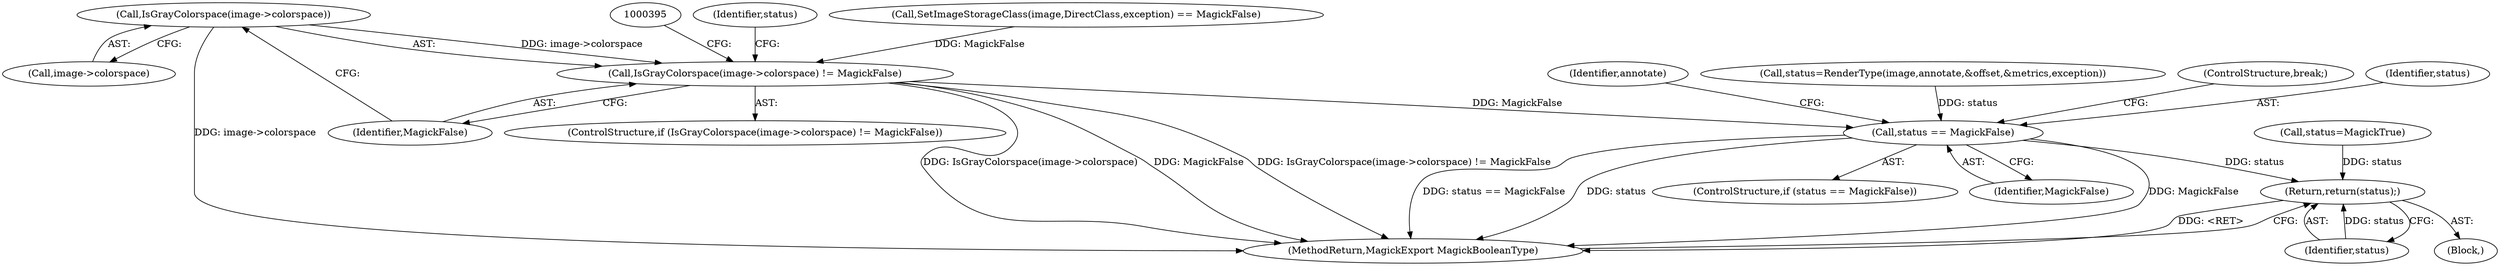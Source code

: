 digraph "0_ImageMagick6_7c2c5ba5b8e3a0b2b82f56c71dfab74ed4006df7@pointer" {
"1000389" [label="(Call,IsGrayColorspace(image->colorspace))"];
"1000388" [label="(Call,IsGrayColorspace(image->colorspace) != MagickFalse)"];
"1001993" [label="(Call,status == MagickFalse)"];
"1002059" [label="(Return,return(status);)"];
"1000108" [label="(Block,)"];
"1000389" [label="(Call,IsGrayColorspace(image->colorspace))"];
"1000387" [label="(ControlStructure,if (IsGrayColorspace(image->colorspace) != MagickFalse))"];
"1000388" [label="(Call,IsGrayColorspace(image->colorspace) != MagickFalse)"];
"1002000" [label="(Identifier,annotate)"];
"1000401" [label="(Identifier,status)"];
"1002061" [label="(MethodReturn,MagickExport MagickBooleanType)"];
"1001993" [label="(Call,status == MagickFalse)"];
"1000393" [label="(Identifier,MagickFalse)"];
"1001982" [label="(Call,status=RenderType(image,annotate,&offset,&metrics,exception))"];
"1000400" [label="(Call,status=MagickTrue)"];
"1000390" [label="(Call,image->colorspace)"];
"1001996" [label="(ControlStructure,break;)"];
"1002060" [label="(Identifier,status)"];
"1000360" [label="(Call,SetImageStorageClass(image,DirectClass,exception) == MagickFalse)"];
"1001995" [label="(Identifier,MagickFalse)"];
"1002059" [label="(Return,return(status);)"];
"1001994" [label="(Identifier,status)"];
"1001992" [label="(ControlStructure,if (status == MagickFalse))"];
"1000389" -> "1000388"  [label="AST: "];
"1000389" -> "1000390"  [label="CFG: "];
"1000390" -> "1000389"  [label="AST: "];
"1000393" -> "1000389"  [label="CFG: "];
"1000389" -> "1002061"  [label="DDG: image->colorspace"];
"1000389" -> "1000388"  [label="DDG: image->colorspace"];
"1000388" -> "1000387"  [label="AST: "];
"1000388" -> "1000393"  [label="CFG: "];
"1000393" -> "1000388"  [label="AST: "];
"1000395" -> "1000388"  [label="CFG: "];
"1000401" -> "1000388"  [label="CFG: "];
"1000388" -> "1002061"  [label="DDG: IsGrayColorspace(image->colorspace)"];
"1000388" -> "1002061"  [label="DDG: MagickFalse"];
"1000388" -> "1002061"  [label="DDG: IsGrayColorspace(image->colorspace) != MagickFalse"];
"1000360" -> "1000388"  [label="DDG: MagickFalse"];
"1000388" -> "1001993"  [label="DDG: MagickFalse"];
"1001993" -> "1001992"  [label="AST: "];
"1001993" -> "1001995"  [label="CFG: "];
"1001994" -> "1001993"  [label="AST: "];
"1001995" -> "1001993"  [label="AST: "];
"1001996" -> "1001993"  [label="CFG: "];
"1002000" -> "1001993"  [label="CFG: "];
"1001993" -> "1002061"  [label="DDG: status == MagickFalse"];
"1001993" -> "1002061"  [label="DDG: status"];
"1001993" -> "1002061"  [label="DDG: MagickFalse"];
"1001982" -> "1001993"  [label="DDG: status"];
"1001993" -> "1002059"  [label="DDG: status"];
"1002059" -> "1000108"  [label="AST: "];
"1002059" -> "1002060"  [label="CFG: "];
"1002060" -> "1002059"  [label="AST: "];
"1002061" -> "1002059"  [label="CFG: "];
"1002059" -> "1002061"  [label="DDG: <RET>"];
"1002060" -> "1002059"  [label="DDG: status"];
"1000400" -> "1002059"  [label="DDG: status"];
}
